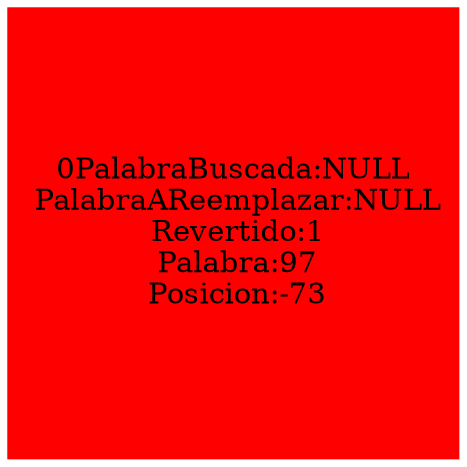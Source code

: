 digraph G {node [shape = square]; 
 graph [rankdir=LR]; 
 node [color = red]; 
 node [style = filled];
"0PalabraBuscada:NULL\n PalabraAReemplazar:NULL\n Revertido:1\n Palabra:97\n Posicion:-73"}